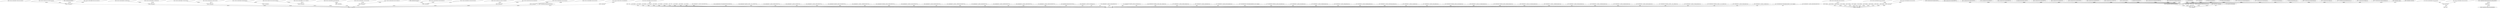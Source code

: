 digraph G {
  80487 [ label="80487: /usr/bin/wget" shape="box" ];
  80478 [ label="80478: /bin/bash" shape="box" ];
  1661 [ label="1661: <NA>" shape="box" ];
  1336 [ label="1336: /usr/bin/python3" shape="box" ];
  34576 [ label="34576: /usr/bin/wget" shape="box" ];
  34433 [ label="34433: /bin/bash" shape="box" ];
  34492 [ label="34492: /bin/ping" shape="box" ];
  80607 [ label="80607: /usr/bin/wget" shape="box" ];
  80592 [ label="80592: /usr/bin/wget" shape="box" ];
  34435 [ label="34435: /home/feishao/sysdigscripts/case2/case2.sh" shape="box" ];
  1237 [ label="1237: /bin/bash" shape="box" ];
  34449 [ label="34449: /bin/ping" shape="box" ];
  80513 [ label="80513: /usr/bin/wget" shape="box" ];
  34489 [ label="34489: /bin/ping" shape="box" ];
  34447 [ label="34447: /bin/ping" shape="box" ];
  1403 [ label="1403: /bin/ping" shape="box" ];
  1401 [ label="1401: /bin/ping" shape="box" ];
  34487 [ label="34487: /bin/ping" shape="box" ];
  1569 [ label="1569: /usr/bin/wget" shape="box" ];
  1566 [ label="1566: <NA>" shape="box" ];
  1405 [ label="1405: /bin/ping" shape="box" ];
  45572 [ label="45572: /usr/bin/vi" shape="box" ];
  80356 [ label="80356: /bin/ls" shape="box" ];
  80620 [ label="80620: /usr/bin/wget" shape="box" ];
  1437 [ label="1437: /bin/ping" shape="box" ];
  34474 [ label="34474: /bin/ping" shape="box" ];
  34472 [ label="34472: /bin/ping" shape="box" ];
  1435 [ label="1435: /bin/ping" shape="box" ];
  34476 [ label="34476: /bin/ping" shape="box" ];
  34401 [ label="34401: /bin/ls" shape="box" ];
  1379 [ label="1379: /bin/ping" shape="box" ];
  80482 [ label="80482: /usr/bin/wget" shape="box" ];
  1440 [ label="1440: /bin/ping" shape="box" ];
  1653 [ label="1653: <NA>" shape="box" ];
  34468 [ label="34468: /bin/ping" shape="box" ];
  80597 [ label="80597: /usr/bin/wget" shape="box" ];
  34622 [ label="34622: /bin/mv" shape="box" ];
  80615 [ label="80615: /usr/bin/wget" shape="box" ];
  34466 [ label="34466: /bin/ping" shape="box" ];
  80584 [ label="80584: /usr/bin/wget" shape="box" ];
  80527 [ label="80527: /usr/bin/wget" shape="box" ];
  80480 [ label="80480: /home/feishao/sysdigscripts/case3/case3.sh" shape="box" ];
  1391 [ label="1391: /bin/ping" shape="box" ];
  1393 [ label="1393: /bin/ping" shape="box" ];
  1351 [ label="1351: /bin/ping" shape="box" ];
  80623 [ label="80623: /usr/bin/wget" shape="box" ];
  80621 [ label="80621: 129.22.31.135/32:33528->54.208.248.38/32:80" shape="parallelogram" ];
  45580 [ label="45580: /usr/share/vim/vim74/syntax/syncolor.vim" shape="ellipse" ];
  34578 [ label="34578: 129.22.31.135/32:35024->162.125.3.18/32:443" shape="parallelogram" ];
  80616 [ label="80616: 129.22.31.135/32:43180->17.253.144.10/32:80" shape="parallelogram" ];
  938 [ label="938: /usr/lib/python3.7/__pycache__/types.cpython-37.pyc" shape="ellipse" ];
  80514 [ label="80514: 129.22.31.135/32:33562->74.6.231.20/32:443" shape="parallelogram" ];
  80586 [ label="80586: /usr/lib/ssl/certs/1001acf7.0" shape="ellipse" ];
  34490 [ label="34490: 129.22.31.135/32:51336->129.22.104.25/32:53" shape="parallelogram" ];
  936 [ label="936: /usr/local/lib/python3.7/dist-packages/distutils-precedence.pth" shape="ellipse" ];
  45588 [ label="45588: /usr/share/vim/vim74/plugin/spellfile.vim" shape="ellipse" ];
  45587 [ label="45587: /usr/share/vim/vim74/plugin/rrhelper.vim" shape="ellipse" ];
  939 [ label="939: /usr/lib/python3.7/importlib/__pycache__/__init__.cpython-37.pyc" shape="ellipse" ];
  981 [ label="981: /usr/lib/python3.7/__pycache__/tokenize.cpython-37.pyc" shape="ellipse" ];
  926 [ label="926: /usr/lib/python3.7/__pycache__/io.cpython-37.pyc" shape="ellipse" ];
  45573 [ label="45573: /usr/lib/x86_64-linux-gnu/libgpm.so.2" shape="ellipse" ];
  80585 [ label="80585: 129.22.31.135/32:37884->142.250.190.46/32:443" shape="parallelogram" ];
  922 [ label="922: /usr/lib/python3.7/__pycache__/codecs.cpython-37.pyc" shape="ellipse" ];
  942 [ label="942: /usr/lib/python3.7/importlib/__pycache__/abc.cpython-37.pyc" shape="ellipse" ];
  45592 [ label="45592: /usr/share/vim/vim74/plugin/zipPlugin.vim" shape="ellipse" ];
  934 [ label="934: /usr/lib/python3.7/__pycache__/_sitebuiltins.cpython-37.pyc" shape="ellipse" ];
  80483 [ label="80483: 129.22.31.135/32:47736->142.250.191.238/32:80" shape="parallelogram" ];
  923 [ label="923: /usr/lib/python3.7/encodings/__pycache__/aliases.cpython-37.pyc" shape="ellipse" ];
  80338 [ label="80338: /tmp/sh-thd-2710398384061" shape="ellipse" ];
  959 [ label="959: /usr/lib/python3.7/__pycache__/sre_parse.cpython-37.pyc" shape="ellipse" ];
  980 [ label="980: /usr/lib/python3.7/__pycache__/linecache.cpython-37.pyc" shape="ellipse" ];
  931 [ label="931: /usr/lib/python3.7/__pycache__/_collections_abc.cpython-37.pyc" shape="ellipse" ];
  15 [ label="15: /lib/x86_64-linux-gnu/libnss_compat.so.2" shape="ellipse" ];
  45584 [ label="45584: /usr/share/vim/vim74/plugin/logiPat.vim" shape="ellipse" ];
  80484 [ label="80484: 129.22.31.135/32:46398->172.217.0.164/32:80" shape="parallelogram" ];
  80617 [ label="80617: 129.22.31.135/32:50138->23.219.12.208/32:443" shape="parallelogram" ];
  1578 [ label="1578: 129.22.31.135/32:33288->162.125.6.18/32:443" shape="parallelogram" ];
  975 [ label="975: /usr/lib/python3.7/__pycache__/signal.cpython-37.pyc" shape="ellipse" ];
  45583 [ label="45583: /usr/share/vim/vim74/plugin/gzip.vim" shape="ellipse" ];
  944 [ label="944: /usr/lib/python3.7/__pycache__/contextlib.cpython-37.pyc" shape="ellipse" ];
  80608 [ label="80608: 129.22.31.135/32:48672->205.251.242.103/32:80" shape="parallelogram" ];
  80479 [ label="80479: /home/feishao/sysdigscripts/case3/case3.sh" shape="ellipse" ];
  34619 [ label="34619: 129.22.31.135/32:43846->162.125.6.15/32:443" shape="parallelogram" ];
  949 [ label="949: /usr/lib/python3.7/__pycache__/reprlib.cpython-37.pyc" shape="ellipse" ];
  45579 [ label="45579: /usr/share/vim/vim74/syntax/synload.vim" shape="ellipse" ];
  974 [ label="974: /usr/lib/python3.7/__pycache__/subprocess.cpython-37.pyc" shape="ellipse" ];
  45590 [ label="45590: /usr/share/vim/vim74/plugin/tohtml.vim" shape="ellipse" ];
  45595 [ label="45595: /usr/share/vim/vim74/syntax/sh.vim" shape="ellipse" ];
  80587 [ label="80587: 129.22.31.135/32:39874->142.250.190.78/32:443" shape="parallelogram" ];
  45575 [ label="45575: /usr/share/vim/vimrc" shape="ellipse" ];
  1337 [ label="1337: /home/feishao/sysdigscripts/case1/case1.py" shape="ellipse" ];
  928 [ label="928: /usr/lib/python3.7/__pycache__/site.cpython-37.pyc" shape="ellipse" ];
  80613 [ label="80613: 129.22.31.135/32:57102->18.160.19.119/32:443" shape="parallelogram" ];
  21 [ label="21: /lib/x86_64-linux-gnu/libm.so.6" shape="ellipse" ];
  961 [ label="961: /usr/lib/python3.7/__pycache__/copyreg.cpython-37.pyc" shape="ellipse" ];
  45582 [ label="45582: /usr/share/vim/vim74/plugin/getscriptPlugin.vim" shape="ellipse" ];
  80522 [ label="80522: 129.22.31.135/32:53726->74.6.231.21/32:443" shape="parallelogram" ];
  941 [ label="941: /usr/lib/python3.7/importlib/__pycache__/util.cpython-37.pyc" shape="ellipse" ];
  925 [ label="925: /usr/lib/python3.7/encodings/__pycache__/latin_1.cpython-37.pyc" shape="ellipse" ];
  80594 [ label="80594: 129.22.31.135/32:42568->31.13.66.35/32:443" shape="parallelogram" ];
  976 [ label="976: /usr/lib/python3.7/__pycache__/selectors.cpython-37.pyc" shape="ellipse" ];
  930 [ label="930: /usr/lib/python3.7/__pycache__/stat.cpython-37.pyc" shape="ellipse" ];
  947 [ label="947: /usr/lib/python3.7/__pycache__/keyword.cpython-37.pyc" shape="ellipse" ];
  45586 [ label="45586: /usr/share/vim/vim74/plugin/netrwPlugin.vim" shape="ellipse" ];
  937 [ label="937: /usr/local/lib/python3.7/dist-packages/matplotlib-3.4.2-py3.7-nspkg.pth" shape="ellipse" ];
  977 [ label="977: /usr/lib/python3.7/collections/__pycache__/abc.cpython-37.pyc" shape="ellipse" ];
  80598 [ label="80598: 129.22.31.135/32:60196->104.244.42.65/32:443" shape="parallelogram" ];
  927 [ label="927: /usr/lib/python3.7/__pycache__/abc.cpython-37.pyc" shape="ellipse" ];
  80593 [ label="80593: 129.22.31.135/32:42566->31.13.66.35/32:443" shape="parallelogram" ];
  979 [ label="979: /usr/lib/python3.7/__pycache__/traceback.cpython-37.pyc" shape="ellipse" ];
  1111 [ label="1111: /lib/terminfo/x/xterm" shape="ellipse" ];
  1438 [ label="1438: 129.22.31.135/32:43844->129.22.104.25/32:53" shape="parallelogram" ];
  948 [ label="948: /usr/lib/python3.7/__pycache__/heapq.cpython-37.pyc" shape="ellipse" ];
  978 [ label="978: /usr/lib/python3.7/__pycache__/threading.cpython-37.pyc" shape="ellipse" ];
  45577 [ label="45577: /etc/papersize" shape="ellipse" ];
  80510 [ label="80510: 129.22.31.135/32:47500->110.242.68.66/32:80" shape="parallelogram" ];
  16 [ label="16: /lib/x86_64-linux-gnu/libnsl.so.1" shape="ellipse" ];
  919 [ label="919: /lib/x86_64-linux-gnu/libexpat.so.1" shape="ellipse" ];
  45585 [ label="45585: /usr/share/vim/vim74/plugin/matchparen.vim" shape="ellipse" ];
  80612 [ label="80612: /usr/lib/ssl/certs/607986c7.0" shape="ellipse" ];
  952 [ label="952: /usr/lib/python3.7/__pycache__/sitecustomize.cpython-37.pyc" shape="ellipse" ];
  1644 [ label="1644: 129.22.31.135/32:36352->162.125.6.15/32:443" shape="parallelogram" ];
  929 [ label="929: /usr/lib/python3.7/__pycache__/os.cpython-37.pyc" shape="ellipse" ];
  957 [ label="957: /usr/lib/python3.7/__pycache__/enum.cpython-37.pyc" shape="ellipse" ];
  45578 [ label="45578: /usr/share/vim/vim74/syntax/syntax.vim" shape="ellipse" ];
  924 [ label="924: /usr/lib/python3.7/encodings/__pycache__/utf_8.cpython-37.pyc" shape="ellipse" ];
  918 [ label="918: /lib/x86_64-linux-gnu/libutil.so.1" shape="ellipse" ];
  958 [ label="958: /usr/lib/python3.7/__pycache__/sre_compile.cpython-37.pyc" shape="ellipse" ];
  80566 [ label="80566: 129.22.31.135/32:37072->103.41.167.234/32:80" shape="parallelogram" ];
  943 [ label="943: /usr/lib/python3.7/importlib/__pycache__/machinery.cpython-37.pyc" shape="ellipse" ];
  960 [ label="960: /usr/lib/python3.7/__pycache__/sre_constants.cpython-37.pyc" shape="ellipse" ];
  983 [ label="983: /usr/lib/python3.7/__pycache__/_weakrefset.cpython-37.pyc" shape="ellipse" ];
  950 [ label="950: /usr/lib/python3.7/__pycache__/functools.cpython-37.pyc" shape="ellipse" ];
  935 [ label="935: /usr/lib/python3.7/__pycache__/_bootlocale.cpython-37.pyc" shape="ellipse" ];
  932 [ label="932: /usr/lib/python3.7/__pycache__/posixpath.cpython-37.pyc" shape="ellipse" ];
  17 [ label="17: /lib/x86_64-linux-gnu/libnss_nis.so.2" shape="ellipse" ];
  80624 [ label="80624: 129.22.31.135/32:53916->162.125.6.18/32:443" shape="parallelogram" ];
  946 [ label="946: /usr/lib/python3.7/__pycache__/operator.cpython-37.pyc" shape="ellipse" ];
  45589 [ label="45589: /usr/share/vim/vim74/plugin/tarPlugin.vim" shape="ellipse" ];
  45576 [ label="45576: /usr/share/vim/vim74/debian.vim" shape="ellipse" ];
  921 [ label="921: /usr/lib/python3.7/encodings/__pycache__/__init__.cpython-37.pyc" shape="ellipse" ];
  45574 [ label="45574: /usr/lib/x86_64-linux-gnu/libpython3.5m.so.1.0" shape="ellipse" ];
  45581 [ label="45581: /usr/share/vim/vim74/filetype.vim" shape="ellipse" ];
  45591 [ label="45591: /usr/share/vim/vim74/plugin/vimballPlugin.vim" shape="ellipse" ];
  940 [ label="940: /usr/lib/python3.7/__pycache__/warnings.cpython-37.pyc" shape="ellipse" ];
  45593 [ label="45593: /home/feishao/.viminfo" shape="ellipse" ];
  945 [ label="945: /usr/lib/python3.7/collections/__pycache__/__init__.cpython-37.pyc" shape="ellipse" ];
  982 [ label="982: /usr/lib/python3.7/__pycache__/token.cpython-37.pyc" shape="ellipse" ];
  80567 [ label="80567: 129.22.31.135/32:37454->43.152.134.28/32:443" shape="parallelogram" ];
  956 [ label="956: /usr/lib/python3.7/__pycache__/re.cpython-37.pyc" shape="ellipse" ];
  80646 [ label="80646: 129.22.31.135/32:56980->162.125.6.15/32:443" shape="parallelogram" ];
  80610 [ label="80610: 129.22.31.135/32:34668->205.251.242.103/32:443" shape="parallelogram" ];
  951 [ label="951: /usr/local/lib/python3.7/dist-packages/protobuf-3.17.2-py3.7-nspkg.pth" shape="ellipse" ];
  933 [ label="933: /usr/lib/python3.7/__pycache__/genericpath.cpython-37.pyc" shape="ellipse" ];
  1318 [ label="1318: /tmp/sh-thd-1355825458580" shape="ellipse" ];
  46463 [ label="46463: /home/feishao/.viminfo.tmp" shape="ellipse" ];
  80659 [ label="80659: /bin/mv" shape="box" ];
  80660 [ label="80660: /home/feishao/sysdigscripts/case3/hide_file.txt" shape="ellipse" ];
  80651 [ label="80651: /home/feishao/sysdigscripts/case3/sysrep_random_data?dl=0" shape="ellipse" ];
  80487 -> 80478 [ label="4013175" ];
  1661 -> 1336 [ label="70327" ];
  34576 -> 34433 [ label="1496864" ];
  34492 -> 34433 [ label="1492747" ];
  80607 -> 80478 [ label="4024272" ];
  80592 -> 80478 [ label="4023624" ];
  34435 -> 1237 [ label="1491360" ];
  34449 -> 34433 [ label="1491403" ];
  80513 -> 80478 [ label="4015434" ];
  34489 -> 34433 [ label="1492711" ];
  34447 -> 34433 [ label="1491372" ];
  1403 -> 1336 [ label="58675" ];
  1401 -> 1336 [ label="58644" ];
  34487 -> 34433 [ label="1492679" ];
  1569 -> 1566 [ label="66396" ];
  1405 -> 1336 [ label="58706" ];
  45572 -> 1237 [ label="1998563" ];
  80356 -> 1237 [ label="4006450" ];
  80620 -> 80478 [ label="4024734" ];
  1437 -> 1336 [ label="60621" ];
  34474 -> 34433 [ label="1492467" ];
  34472 -> 34433 [ label="1492436" ];
  1435 -> 1336 [ label="60588" ];
  34476 -> 34433 [ label="1492499" ];
  34401 -> 1237 [ label="1490162" ];
  1379 -> 1336 [ label="57476" ];
  80482 -> 80478 [ label="4013053" ];
  1440 -> 1336 [ label="60658" ];
  1653 -> 1336 [ label="70310" ];
  34468 -> 34433 [ label="1492348" ];
  80597 -> 80478 [ label="4023934" ];
  34622 -> 34433 [ label="1519761" ];
  80615 -> 80478 [ label="4024514" ];
  34466 -> 34433 [ label="1492312" ];
  80584 -> 80478 [ label="4021613" ];
  80527 -> 80478 [ label="4018299" ];
  80480 -> 1237 [ label="4013041" ];
  1391 -> 1336 [ label="58453" ];
  1393 -> 1336 [ label="58507" ];
  1351 -> 1336 [ label="56454" ];
  80623 -> 80478 [ label="4024806" ];
  80621 -> 80620 [ label="4024793" ];
  45580 -> 45572 [ label="1998592" ];
  34578 -> 34576 [ label="1496928" ];
  80616 -> 80615 [ label="4024568" ];
  938 -> 1336 [ label="56376" ];
  80514 -> 80513 [ label="4015504" ];
  80586 -> 80584 [ label="4021687" ];
  34490 -> 34489 [ label="1492736" ];
  936 -> 1336 [ label="56373" ];
  45588 -> 45572 [ label="1998646" ];
  45587 -> 45572 [ label="1998645" ];
  939 -> 1336 [ label="56378" ];
  981 -> 1336 [ label="56430" ];
  926 -> 1336 [ label="56353" ];
  45573 -> 45572 [ label="1998568" ];
  80585 -> 80584 [ label="4021682" ];
  922 -> 1336 [ label="56345" ];
  942 -> 1336 [ label="56384" ];
  45592 -> 45572 [ label="1998660" ];
  934 -> 1336 [ label="56369" ];
  80483 -> 80482 [ label="4013109" ];
  923 -> 1336 [ label="56347" ];
  80338 -> 1237 [ label="4005423" ];
  959 -> 1336 [ label="56436" ];
  980 -> 1336 [ label="56428" ];
  931 -> 1336 [ label="56363" ];
  15 -> 45572 [ label="1998675" ];
  45584 -> 45572 [ label="1998631" ];
  80484 -> 80482 [ label="4013136" ];
  80617 -> 80615 [ label="4024603" ];
  1578 -> 1569 [ label="66457" ];
  975 -> 1336 [ label="56416" ];
  45583 -> 45572 [ label="1998628" ];
  944 -> 1336 [ label="56388" ];
  80608 -> 80607 [ label="4024328" ];
  80479 -> 80478 [ label="4024803" ];
  34619 -> 34576 [ label="1499204" ];
  949 -> 1336 [ label="56398" ];
  45579 -> 45572 [ label="1998591" ];
  974 -> 1336 [ label="56412" ];
  45590 -> 45572 [ label="1998652" ];
  45595 -> 45572 [ label="1998689" ];
  80587 -> 80584 [ label="4021731" ];
  45575 -> 45572 [ label="1998584" ];
  1337 -> 1336 [ label="56407" ];
  928 -> 1336 [ label="56357" ];
  80613 -> 80607 [ label="4024477" ];
  21 -> 45572 [ label="1998564" ];
  961 -> 1336 [ label="56440" ];
  45582 -> 45572 [ label="1998625" ];
  80522 -> 80513 [ label="4015776" ];
  941 -> 1336 [ label="56382" ];
  925 -> 1336 [ label="56351" ];
  80594 -> 80592 [ label="4023733" ];
  976 -> 1336 [ label="56420" ];
  930 -> 1336 [ label="56361" ];
  947 -> 1336 [ label="56394" ];
  45586 -> 45572 [ label="1998640" ];
  937 -> 1336 [ label="56375" ];
  977 -> 1336 [ label="56422" ];
  80598 -> 80597 [ label="4023996" ];
  927 -> 1336 [ label="56355" ];
  80593 -> 80592 [ label="4023689" ];
  979 -> 1336 [ label="56426" ];
  1111 -> 45572 [ label="1998582" ];
  1438 -> 1437 [ label="60647" ];
  948 -> 1336 [ label="56396" ];
  978 -> 1336 [ label="56424" ];
  45577 -> 45572 [ label="1998586" ];
  80510 -> 80487 [ label="4015405" ];
  16 -> 45572 [ label="1998676" ];
  919 -> 45572 [ label="1998575" ];
  45585 -> 45572 [ label="1998636" ];
  80612 -> 80607 [ label="4024435" ];
  952 -> 1336 [ label="56405" ];
  1644 -> 1569 [ label="70175" ];
  929 -> 1336 [ label="56359" ];
  957 -> 1336 [ label="56418" ];
  45578 -> 45572 [ label="1998590" ];
  924 -> 1336 [ label="56349" ];
  918 -> 45572 [ label="1998577" ];
  958 -> 1336 [ label="56434" ];
  80566 -> 80527 [ label="4020487" ];
  943 -> 1336 [ label="56386" ];
  960 -> 1336 [ label="56438" ];
  983 -> 1336 [ label="56444" ];
  950 -> 1336 [ label="56400" ];
  935 -> 1336 [ label="56371" ];
  932 -> 1336 [ label="56365" ];
  17 -> 45572 [ label="1998677" ];
  80624 -> 80623 [ label="4024870" ];
  946 -> 1336 [ label="56392" ];
  45589 -> 45572 [ label="1998649" ];
  45576 -> 45572 [ label="1998585" ];
  921 -> 1336 [ label="56343" ];
  45574 -> 45572 [ label="1998570" ];
  45581 -> 45572 [ label="1998597" ];
  45591 -> 45572 [ label="1998657" ];
  940 -> 1336 [ label="56380" ];
  45593 -> 45572 [ label="2041030" ];
  945 -> 1336 [ label="56390" ];
  982 -> 1336 [ label="56442" ];
  80567 -> 80527 [ label="4020530" ];
  956 -> 1336 [ label="56432" ];
  80646 -> 80623 [ label="4026966" ];
  80610 -> 80607 [ label="4024354" ];
  951 -> 1336 [ label="56403" ];
  933 -> 1336 [ label="56367" ];
  1318 -> 1237 [ label="56163" ];
  46463 -> 45572 [ label="2041037" ];
  80659 -> 80660 [ label="4048340" ];
  80651 -> 80659 [ label="4048339" ];
}
